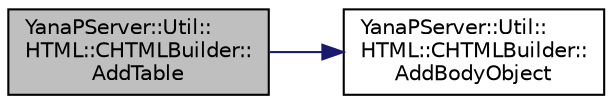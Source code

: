 digraph "YanaPServer::Util::HTML::CHTMLBuilder::AddTable"
{
  edge [fontname="Helvetica",fontsize="10",labelfontname="Helvetica",labelfontsize="10"];
  node [fontname="Helvetica",fontsize="10",shape=record];
  rankdir="LR";
  Node24 [label="YanaPServer::Util::\lHTML::CHTMLBuilder::\lAddTable",height=0.2,width=0.4,color="black", fillcolor="grey75", style="filled", fontcolor="black"];
  Node24 -> Node25 [color="midnightblue",fontsize="10",style="solid",fontname="Helvetica"];
  Node25 [label="YanaPServer::Util::\lHTML::CHTMLBuilder::\lAddBodyObject",height=0.2,width=0.4,color="black", fillcolor="white", style="filled",URL="$class_yana_p_server_1_1_util_1_1_h_t_m_l_1_1_c_h_t_m_l_builder.html#a6d5ddfedce9ed1933d86c4a27e478c50",tooltip="ボディオブジェクト追加 "];
}
